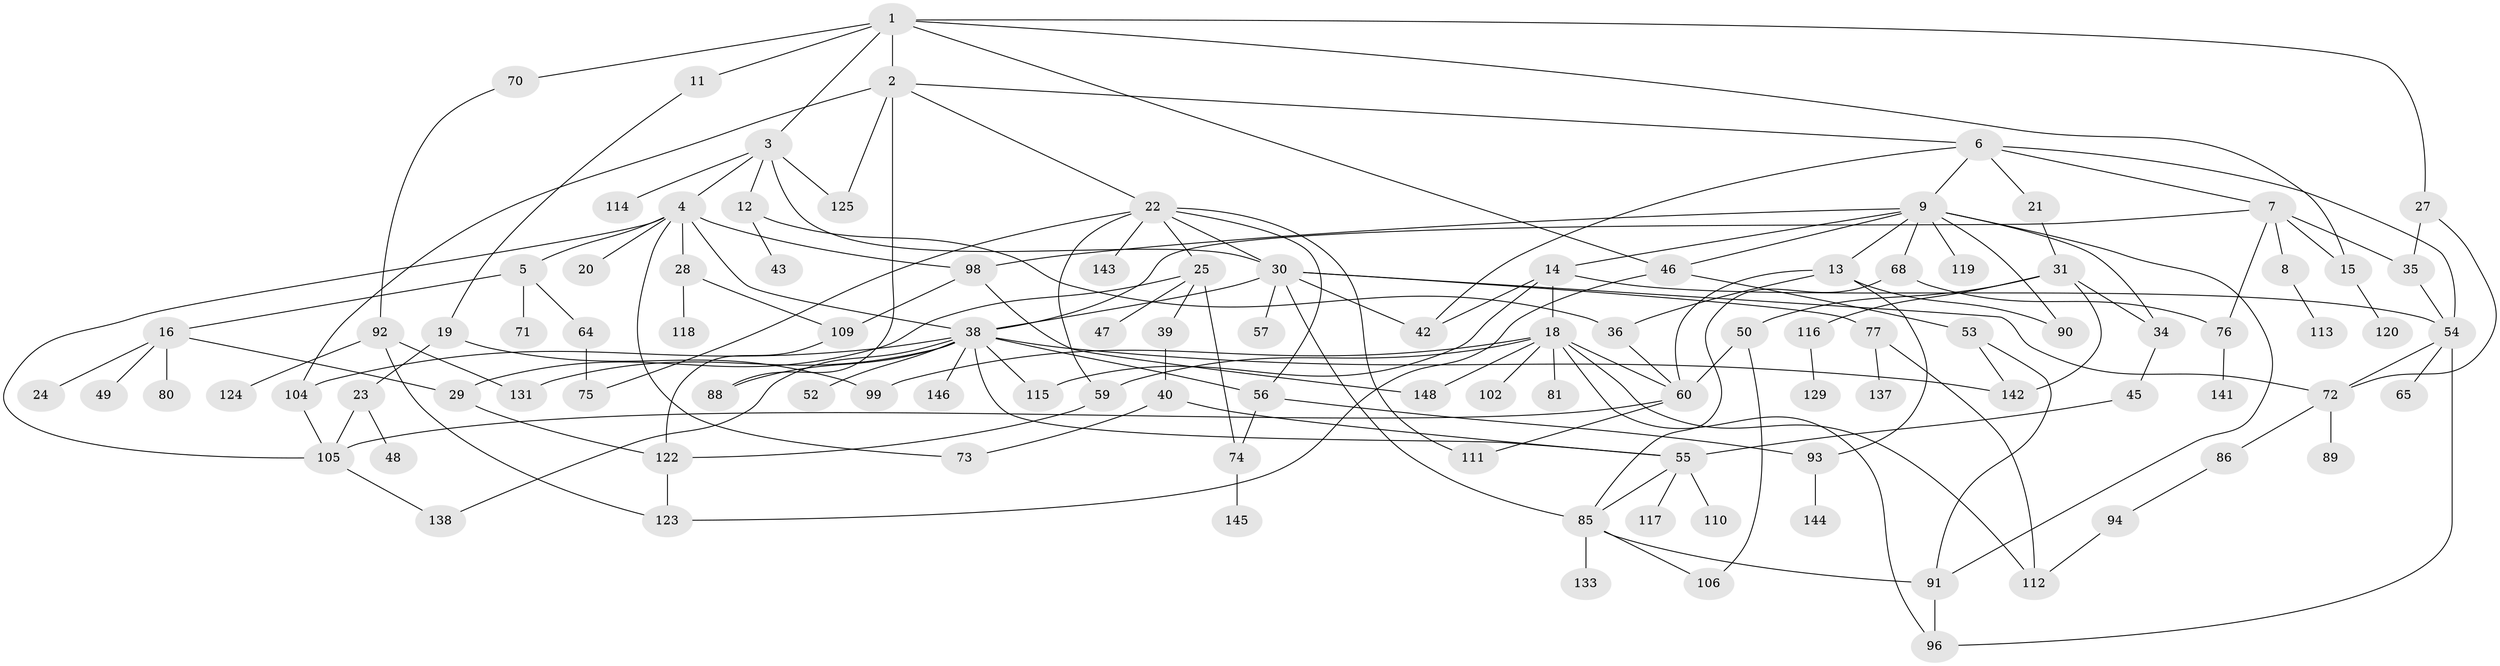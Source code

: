 // Generated by graph-tools (version 1.1) at 2025/51/02/27/25 19:51:40]
// undirected, 107 vertices, 163 edges
graph export_dot {
graph [start="1"]
  node [color=gray90,style=filled];
  1 [super="+10"];
  2;
  3 [super="+84"];
  4 [super="+41"];
  5;
  6;
  7 [super="+107"];
  8 [super="+82"];
  9 [super="+62"];
  11 [super="+17"];
  12;
  13 [super="+44"];
  14 [super="+67"];
  15 [super="+97"];
  16;
  18 [super="+69"];
  19 [super="+135"];
  20;
  21;
  22 [super="+26"];
  23;
  24;
  25 [super="+32"];
  27 [super="+136"];
  28;
  29 [super="+37"];
  30 [super="+33"];
  31 [super="+103"];
  34;
  35;
  36 [super="+139"];
  38 [super="+95"];
  39 [super="+63"];
  40 [super="+87"];
  42;
  43 [super="+61"];
  45 [super="+78"];
  46 [super="+51"];
  47;
  48;
  49;
  50;
  52;
  53 [super="+66"];
  54 [super="+127"];
  55 [super="+58"];
  56 [super="+83"];
  57;
  59 [super="+101"];
  60;
  64;
  65;
  68;
  70 [super="+126"];
  71;
  72 [super="+121"];
  73 [super="+79"];
  74 [super="+140"];
  75;
  76 [super="+100"];
  77;
  80;
  81;
  85 [super="+128"];
  86;
  88;
  89;
  90;
  91 [super="+132"];
  92;
  93;
  94;
  96;
  98 [super="+108"];
  99;
  102;
  104 [super="+149"];
  105 [super="+147"];
  106 [super="+130"];
  109;
  110;
  111;
  112 [super="+134"];
  113;
  114;
  115;
  116;
  117;
  118;
  119;
  120;
  122;
  123;
  124;
  125;
  129;
  131;
  133;
  137;
  138;
  141;
  142;
  143;
  144;
  145;
  146;
  148;
  1 -- 2;
  1 -- 3;
  1 -- 11;
  1 -- 15;
  1 -- 27;
  1 -- 46;
  1 -- 70;
  2 -- 6;
  2 -- 22;
  2 -- 125;
  2 -- 104;
  2 -- 88;
  3 -- 4;
  3 -- 12;
  3 -- 30;
  3 -- 114;
  3 -- 125;
  4 -- 5;
  4 -- 20;
  4 -- 28;
  4 -- 73;
  4 -- 98;
  4 -- 105;
  4 -- 38;
  5 -- 16;
  5 -- 64;
  5 -- 71;
  6 -- 7;
  6 -- 9;
  6 -- 21;
  6 -- 54;
  6 -- 42;
  7 -- 8;
  7 -- 35;
  7 -- 38;
  7 -- 76;
  7 -- 15;
  8 -- 113;
  9 -- 13;
  9 -- 14;
  9 -- 68;
  9 -- 119;
  9 -- 46;
  9 -- 98;
  9 -- 34;
  9 -- 90;
  9 -- 91;
  11 -- 19;
  12 -- 36;
  12 -- 43;
  13 -- 90;
  13 -- 60;
  13 -- 93;
  13 -- 36;
  14 -- 18;
  14 -- 42;
  14 -- 115;
  14 -- 54;
  15 -- 120;
  16 -- 24;
  16 -- 49;
  16 -- 80;
  16 -- 29;
  18 -- 81;
  18 -- 99;
  18 -- 59;
  18 -- 96;
  18 -- 148;
  18 -- 102;
  18 -- 60;
  18 -- 112;
  19 -- 23;
  19 -- 99;
  21 -- 31;
  22 -- 25;
  22 -- 56;
  22 -- 111;
  22 -- 30;
  22 -- 59;
  22 -- 75;
  22 -- 143;
  23 -- 48;
  23 -- 105;
  25 -- 29;
  25 -- 39;
  25 -- 74;
  25 -- 47;
  27 -- 35;
  27 -- 72;
  28 -- 109;
  28 -- 118;
  29 -- 122;
  30 -- 38;
  30 -- 72;
  30 -- 57;
  30 -- 42;
  30 -- 77;
  30 -- 85;
  31 -- 34;
  31 -- 50;
  31 -- 116;
  31 -- 142;
  34 -- 45;
  35 -- 54;
  36 -- 60;
  38 -- 52;
  38 -- 88;
  38 -- 146;
  38 -- 142;
  38 -- 55 [weight=2];
  38 -- 131;
  38 -- 104;
  38 -- 138;
  38 -- 115;
  38 -- 56;
  39 -- 40;
  40 -- 55;
  40 -- 73;
  45 -- 55;
  46 -- 123;
  46 -- 53;
  50 -- 60;
  50 -- 106;
  53 -- 91;
  53 -- 142;
  54 -- 65;
  54 -- 96;
  54 -- 72;
  55 -- 85;
  55 -- 117;
  55 -- 110;
  56 -- 93;
  56 -- 74;
  59 -- 122;
  60 -- 111;
  60 -- 105;
  64 -- 75;
  68 -- 76;
  68 -- 85;
  70 -- 92;
  72 -- 86;
  72 -- 89;
  74 -- 145;
  76 -- 141;
  77 -- 137;
  77 -- 112;
  85 -- 106;
  85 -- 133;
  85 -- 91;
  86 -- 94;
  91 -- 96;
  92 -- 124;
  92 -- 131;
  92 -- 123;
  93 -- 144;
  94 -- 112;
  98 -- 148;
  98 -- 109;
  104 -- 105;
  105 -- 138;
  109 -- 122;
  116 -- 129;
  122 -- 123;
}
